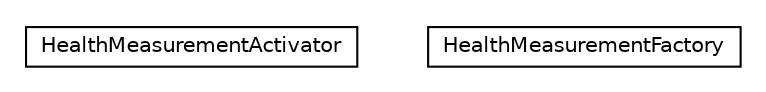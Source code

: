 #!/usr/local/bin/dot
#
# Class diagram 
# Generated by UMLGraph version R5_6-24-gf6e263 (http://www.umlgraph.org/)
#

digraph G {
	edge [fontname="Helvetica",fontsize=10,labelfontname="Helvetica",labelfontsize=10];
	node [fontname="Helvetica",fontsize=10,shape=plaintext];
	nodesep=0.25;
	ranksep=0.5;
	// org.universAAL.ontology.healthmeasurement.HealthMeasurementActivator
	c402496 [label=<<table title="org.universAAL.ontology.healthmeasurement.HealthMeasurementActivator" border="0" cellborder="1" cellspacing="0" cellpadding="2" port="p" href="./HealthMeasurementActivator.html">
		<tr><td><table border="0" cellspacing="0" cellpadding="1">
<tr><td align="center" balign="center"> HealthMeasurementActivator </td></tr>
		</table></td></tr>
		</table>>, URL="./HealthMeasurementActivator.html", fontname="Helvetica", fontcolor="black", fontsize=10.0];
	// org.universAAL.ontology.healthmeasurement.HealthMeasurementFactory
	c402497 [label=<<table title="org.universAAL.ontology.healthmeasurement.HealthMeasurementFactory" border="0" cellborder="1" cellspacing="0" cellpadding="2" port="p" href="./HealthMeasurementFactory.html">
		<tr><td><table border="0" cellspacing="0" cellpadding="1">
<tr><td align="center" balign="center"> HealthMeasurementFactory </td></tr>
		</table></td></tr>
		</table>>, URL="./HealthMeasurementFactory.html", fontname="Helvetica", fontcolor="black", fontsize=10.0];
}

